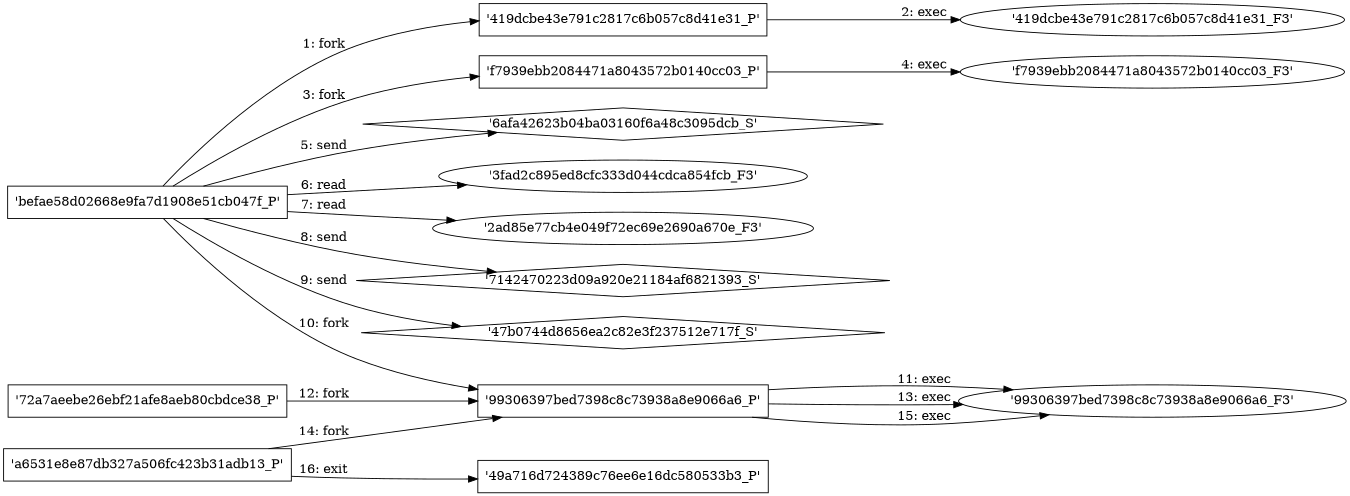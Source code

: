 digraph "D:\Learning\Paper\apt\基于CTI的攻击预警\Dataset\攻击图\ASGfromALLCTI\Threat Source newsletter for Oct. 8, 2020.dot" {
rankdir="LR"
size="9"
fixedsize="false"
splines="true"
nodesep=0.3
ranksep=0
fontsize=10
overlap="scalexy"
engine= "neato"
	"'befae58d02668e9fa7d1908e51cb047f_P'" [node_type=Process shape=box]
	"'419dcbe43e791c2817c6b057c8d41e31_P'" [node_type=Process shape=box]
	"'befae58d02668e9fa7d1908e51cb047f_P'" -> "'419dcbe43e791c2817c6b057c8d41e31_P'" [label="1: fork"]
	"'419dcbe43e791c2817c6b057c8d41e31_P'" [node_type=Process shape=box]
	"'419dcbe43e791c2817c6b057c8d41e31_F3'" [node_type=File shape=ellipse]
	"'419dcbe43e791c2817c6b057c8d41e31_P'" -> "'419dcbe43e791c2817c6b057c8d41e31_F3'" [label="2: exec"]
	"'befae58d02668e9fa7d1908e51cb047f_P'" [node_type=Process shape=box]
	"'f7939ebb2084471a8043572b0140cc03_P'" [node_type=Process shape=box]
	"'befae58d02668e9fa7d1908e51cb047f_P'" -> "'f7939ebb2084471a8043572b0140cc03_P'" [label="3: fork"]
	"'f7939ebb2084471a8043572b0140cc03_P'" [node_type=Process shape=box]
	"'f7939ebb2084471a8043572b0140cc03_F3'" [node_type=File shape=ellipse]
	"'f7939ebb2084471a8043572b0140cc03_P'" -> "'f7939ebb2084471a8043572b0140cc03_F3'" [label="4: exec"]
	"'6afa42623b04ba03160f6a48c3095dcb_S'" [node_type=Socket shape=diamond]
	"'befae58d02668e9fa7d1908e51cb047f_P'" [node_type=Process shape=box]
	"'befae58d02668e9fa7d1908e51cb047f_P'" -> "'6afa42623b04ba03160f6a48c3095dcb_S'" [label="5: send"]
	"'3fad2c895ed8cfc333d044cdca854fcb_F3'" [node_type=file shape=ellipse]
	"'befae58d02668e9fa7d1908e51cb047f_P'" [node_type=Process shape=box]
	"'befae58d02668e9fa7d1908e51cb047f_P'" -> "'3fad2c895ed8cfc333d044cdca854fcb_F3'" [label="6: read"]
	"'2ad85e77cb4e049f72ec69e2690a670e_F3'" [node_type=file shape=ellipse]
	"'befae58d02668e9fa7d1908e51cb047f_P'" [node_type=Process shape=box]
	"'befae58d02668e9fa7d1908e51cb047f_P'" -> "'2ad85e77cb4e049f72ec69e2690a670e_F3'" [label="7: read"]
	"'7142470223d09a920e21184af6821393_S'" [node_type=Socket shape=diamond]
	"'befae58d02668e9fa7d1908e51cb047f_P'" [node_type=Process shape=box]
	"'befae58d02668e9fa7d1908e51cb047f_P'" -> "'7142470223d09a920e21184af6821393_S'" [label="8: send"]
	"'47b0744d8656ea2c82e3f237512e717f_S'" [node_type=Socket shape=diamond]
	"'befae58d02668e9fa7d1908e51cb047f_P'" [node_type=Process shape=box]
	"'befae58d02668e9fa7d1908e51cb047f_P'" -> "'47b0744d8656ea2c82e3f237512e717f_S'" [label="9: send"]
	"'befae58d02668e9fa7d1908e51cb047f_P'" [node_type=Process shape=box]
	"'99306397bed7398c8c73938a8e9066a6_P'" [node_type=Process shape=box]
	"'befae58d02668e9fa7d1908e51cb047f_P'" -> "'99306397bed7398c8c73938a8e9066a6_P'" [label="10: fork"]
	"'99306397bed7398c8c73938a8e9066a6_P'" [node_type=Process shape=box]
	"'99306397bed7398c8c73938a8e9066a6_F3'" [node_type=File shape=ellipse]
	"'99306397bed7398c8c73938a8e9066a6_P'" -> "'99306397bed7398c8c73938a8e9066a6_F3'" [label="11: exec"]
	"'72a7aeebe26ebf21afe8aeb80cbdce38_P'" [node_type=Process shape=box]
	"'99306397bed7398c8c73938a8e9066a6_P'" [node_type=Process shape=box]
	"'72a7aeebe26ebf21afe8aeb80cbdce38_P'" -> "'99306397bed7398c8c73938a8e9066a6_P'" [label="12: fork"]
	"'99306397bed7398c8c73938a8e9066a6_P'" [node_type=Process shape=box]
	"'99306397bed7398c8c73938a8e9066a6_F3'" [node_type=File shape=ellipse]
	"'99306397bed7398c8c73938a8e9066a6_P'" -> "'99306397bed7398c8c73938a8e9066a6_F3'" [label="13: exec"]
	"'a6531e8e87db327a506fc423b31adb13_P'" [node_type=Process shape=box]
	"'99306397bed7398c8c73938a8e9066a6_P'" [node_type=Process shape=box]
	"'a6531e8e87db327a506fc423b31adb13_P'" -> "'99306397bed7398c8c73938a8e9066a6_P'" [label="14: fork"]
	"'99306397bed7398c8c73938a8e9066a6_P'" [node_type=Process shape=box]
	"'99306397bed7398c8c73938a8e9066a6_F3'" [node_type=File shape=ellipse]
	"'99306397bed7398c8c73938a8e9066a6_P'" -> "'99306397bed7398c8c73938a8e9066a6_F3'" [label="15: exec"]
	"'a6531e8e87db327a506fc423b31adb13_P'" [node_type=Process shape=box]
	"'49a716d724389c76ee6e16dc580533b3_P'" [node_type=Process shape=box]
	"'a6531e8e87db327a506fc423b31adb13_P'" -> "'49a716d724389c76ee6e16dc580533b3_P'" [label="16: exit"]
}
